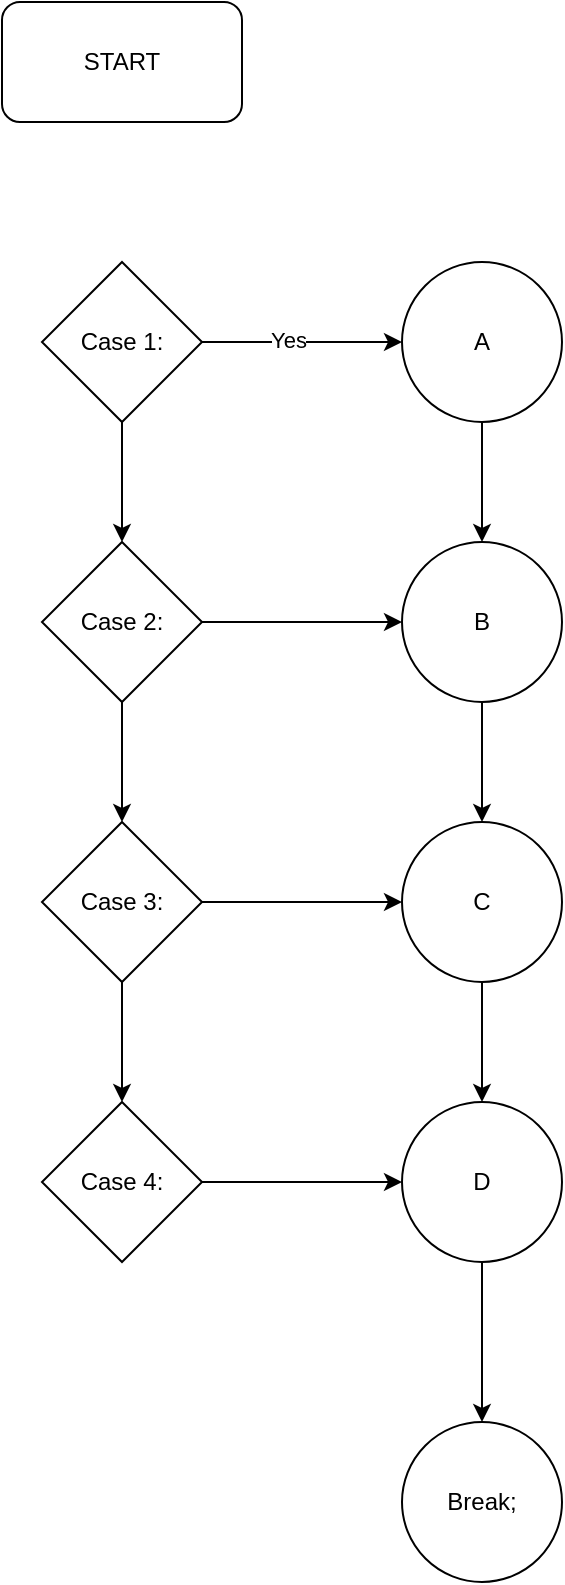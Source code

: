 <mxfile version="21.7.1" type="github">
  <diagram id="C5RBs43oDa-KdzZeNtuy" name="Page-1">
    <mxGraphModel dx="880" dy="462" grid="1" gridSize="10" guides="1" tooltips="1" connect="1" arrows="1" fold="1" page="1" pageScale="1" pageWidth="827" pageHeight="1169" math="0" shadow="0">
      <root>
        <mxCell id="WIyWlLk6GJQsqaUBKTNV-0" />
        <mxCell id="WIyWlLk6GJQsqaUBKTNV-1" parent="WIyWlLk6GJQsqaUBKTNV-0" />
        <mxCell id="kOie-ApFzWflouy6Xafm-5" style="edgeStyle=orthogonalEdgeStyle;rounded=0;orthogonalLoop=1;jettySize=auto;html=1;exitX=1;exitY=0.5;exitDx=0;exitDy=0;" parent="WIyWlLk6GJQsqaUBKTNV-1" source="kOie-ApFzWflouy6Xafm-0" edge="1">
          <mxGeometry relative="1" as="geometry">
            <mxPoint x="240" y="180" as="targetPoint" />
          </mxGeometry>
        </mxCell>
        <mxCell id="kOie-ApFzWflouy6Xafm-11" value="Yes" style="edgeLabel;html=1;align=center;verticalAlign=middle;resizable=0;points=[];" parent="kOie-ApFzWflouy6Xafm-5" vertex="1" connectable="0">
          <mxGeometry x="-0.144" y="1" relative="1" as="geometry">
            <mxPoint as="offset" />
          </mxGeometry>
        </mxCell>
        <mxCell id="kOie-ApFzWflouy6Xafm-12" style="edgeStyle=orthogonalEdgeStyle;rounded=0;orthogonalLoop=1;jettySize=auto;html=1;exitX=0.5;exitY=1;exitDx=0;exitDy=0;entryX=0.5;entryY=0;entryDx=0;entryDy=0;" parent="WIyWlLk6GJQsqaUBKTNV-1" source="kOie-ApFzWflouy6Xafm-0" target="kOie-ApFzWflouy6Xafm-1" edge="1">
          <mxGeometry relative="1" as="geometry" />
        </mxCell>
        <mxCell id="kOie-ApFzWflouy6Xafm-0" value="&lt;div&gt;Case 1:&lt;/div&gt;" style="rhombus;whiteSpace=wrap;html=1;" parent="WIyWlLk6GJQsqaUBKTNV-1" vertex="1">
          <mxGeometry x="60" y="140" width="80" height="80" as="geometry" />
        </mxCell>
        <mxCell id="kOie-ApFzWflouy6Xafm-13" value="" style="edgeStyle=orthogonalEdgeStyle;rounded=0;orthogonalLoop=1;jettySize=auto;html=1;" parent="WIyWlLk6GJQsqaUBKTNV-1" source="kOie-ApFzWflouy6Xafm-1" target="kOie-ApFzWflouy6Xafm-2" edge="1">
          <mxGeometry relative="1" as="geometry" />
        </mxCell>
        <mxCell id="kOie-ApFzWflouy6Xafm-15" value="" style="edgeStyle=orthogonalEdgeStyle;rounded=0;orthogonalLoop=1;jettySize=auto;html=1;" parent="WIyWlLk6GJQsqaUBKTNV-1" source="kOie-ApFzWflouy6Xafm-1" target="kOie-ApFzWflouy6Xafm-8" edge="1">
          <mxGeometry relative="1" as="geometry" />
        </mxCell>
        <mxCell id="kOie-ApFzWflouy6Xafm-1" value="Case 2:" style="rhombus;whiteSpace=wrap;html=1;" parent="WIyWlLk6GJQsqaUBKTNV-1" vertex="1">
          <mxGeometry x="60" y="280" width="80" height="80" as="geometry" />
        </mxCell>
        <mxCell id="kOie-ApFzWflouy6Xafm-14" value="" style="edgeStyle=orthogonalEdgeStyle;rounded=0;orthogonalLoop=1;jettySize=auto;html=1;" parent="WIyWlLk6GJQsqaUBKTNV-1" source="kOie-ApFzWflouy6Xafm-2" target="kOie-ApFzWflouy6Xafm-3" edge="1">
          <mxGeometry relative="1" as="geometry" />
        </mxCell>
        <mxCell id="kOie-ApFzWflouy6Xafm-16" value="" style="edgeStyle=orthogonalEdgeStyle;rounded=0;orthogonalLoop=1;jettySize=auto;html=1;" parent="WIyWlLk6GJQsqaUBKTNV-1" source="kOie-ApFzWflouy6Xafm-2" target="kOie-ApFzWflouy6Xafm-9" edge="1">
          <mxGeometry relative="1" as="geometry" />
        </mxCell>
        <mxCell id="kOie-ApFzWflouy6Xafm-2" value="Case 3:" style="rhombus;whiteSpace=wrap;html=1;" parent="WIyWlLk6GJQsqaUBKTNV-1" vertex="1">
          <mxGeometry x="60" y="420" width="80" height="80" as="geometry" />
        </mxCell>
        <mxCell id="kOie-ApFzWflouy6Xafm-17" value="" style="edgeStyle=orthogonalEdgeStyle;rounded=0;orthogonalLoop=1;jettySize=auto;html=1;" parent="WIyWlLk6GJQsqaUBKTNV-1" source="kOie-ApFzWflouy6Xafm-3" target="kOie-ApFzWflouy6Xafm-10" edge="1">
          <mxGeometry relative="1" as="geometry" />
        </mxCell>
        <mxCell id="kOie-ApFzWflouy6Xafm-3" value="Case 4:" style="rhombus;whiteSpace=wrap;html=1;" parent="WIyWlLk6GJQsqaUBKTNV-1" vertex="1">
          <mxGeometry x="60" y="560" width="80" height="80" as="geometry" />
        </mxCell>
        <mxCell id="kOie-ApFzWflouy6Xafm-4" value="START" style="rounded=1;whiteSpace=wrap;html=1;" parent="WIyWlLk6GJQsqaUBKTNV-1" vertex="1">
          <mxGeometry x="40" y="10" width="120" height="60" as="geometry" />
        </mxCell>
        <mxCell id="kOie-ApFzWflouy6Xafm-20" value="" style="edgeStyle=orthogonalEdgeStyle;rounded=0;orthogonalLoop=1;jettySize=auto;html=1;" parent="WIyWlLk6GJQsqaUBKTNV-1" source="kOie-ApFzWflouy6Xafm-6" target="kOie-ApFzWflouy6Xafm-8" edge="1">
          <mxGeometry relative="1" as="geometry" />
        </mxCell>
        <mxCell id="kOie-ApFzWflouy6Xafm-6" value="A" style="ellipse;whiteSpace=wrap;html=1;aspect=fixed;" parent="WIyWlLk6GJQsqaUBKTNV-1" vertex="1">
          <mxGeometry x="240" y="140" width="80" height="80" as="geometry" />
        </mxCell>
        <mxCell id="kOie-ApFzWflouy6Xafm-21" value="" style="edgeStyle=orthogonalEdgeStyle;rounded=0;orthogonalLoop=1;jettySize=auto;html=1;" parent="WIyWlLk6GJQsqaUBKTNV-1" source="kOie-ApFzWflouy6Xafm-8" target="kOie-ApFzWflouy6Xafm-9" edge="1">
          <mxGeometry relative="1" as="geometry" />
        </mxCell>
        <mxCell id="kOie-ApFzWflouy6Xafm-8" value="B" style="ellipse;whiteSpace=wrap;html=1;aspect=fixed;" parent="WIyWlLk6GJQsqaUBKTNV-1" vertex="1">
          <mxGeometry x="240" y="280" width="80" height="80" as="geometry" />
        </mxCell>
        <mxCell id="kOie-ApFzWflouy6Xafm-22" value="" style="edgeStyle=orthogonalEdgeStyle;rounded=0;orthogonalLoop=1;jettySize=auto;html=1;" parent="WIyWlLk6GJQsqaUBKTNV-1" source="kOie-ApFzWflouy6Xafm-9" target="kOie-ApFzWflouy6Xafm-10" edge="1">
          <mxGeometry relative="1" as="geometry" />
        </mxCell>
        <mxCell id="kOie-ApFzWflouy6Xafm-9" value="C" style="ellipse;whiteSpace=wrap;html=1;aspect=fixed;" parent="WIyWlLk6GJQsqaUBKTNV-1" vertex="1">
          <mxGeometry x="240" y="420" width="80" height="80" as="geometry" />
        </mxCell>
        <mxCell id="kOie-ApFzWflouy6Xafm-19" value="" style="edgeStyle=orthogonalEdgeStyle;rounded=0;orthogonalLoop=1;jettySize=auto;html=1;" parent="WIyWlLk6GJQsqaUBKTNV-1" source="kOie-ApFzWflouy6Xafm-10" target="kOie-ApFzWflouy6Xafm-18" edge="1">
          <mxGeometry relative="1" as="geometry" />
        </mxCell>
        <mxCell id="kOie-ApFzWflouy6Xafm-10" value="D" style="ellipse;whiteSpace=wrap;html=1;aspect=fixed;" parent="WIyWlLk6GJQsqaUBKTNV-1" vertex="1">
          <mxGeometry x="240" y="560" width="80" height="80" as="geometry" />
        </mxCell>
        <mxCell id="kOie-ApFzWflouy6Xafm-18" value="Break;" style="ellipse;whiteSpace=wrap;html=1;" parent="WIyWlLk6GJQsqaUBKTNV-1" vertex="1">
          <mxGeometry x="240" y="720" width="80" height="80" as="geometry" />
        </mxCell>
      </root>
    </mxGraphModel>
  </diagram>
</mxfile>
